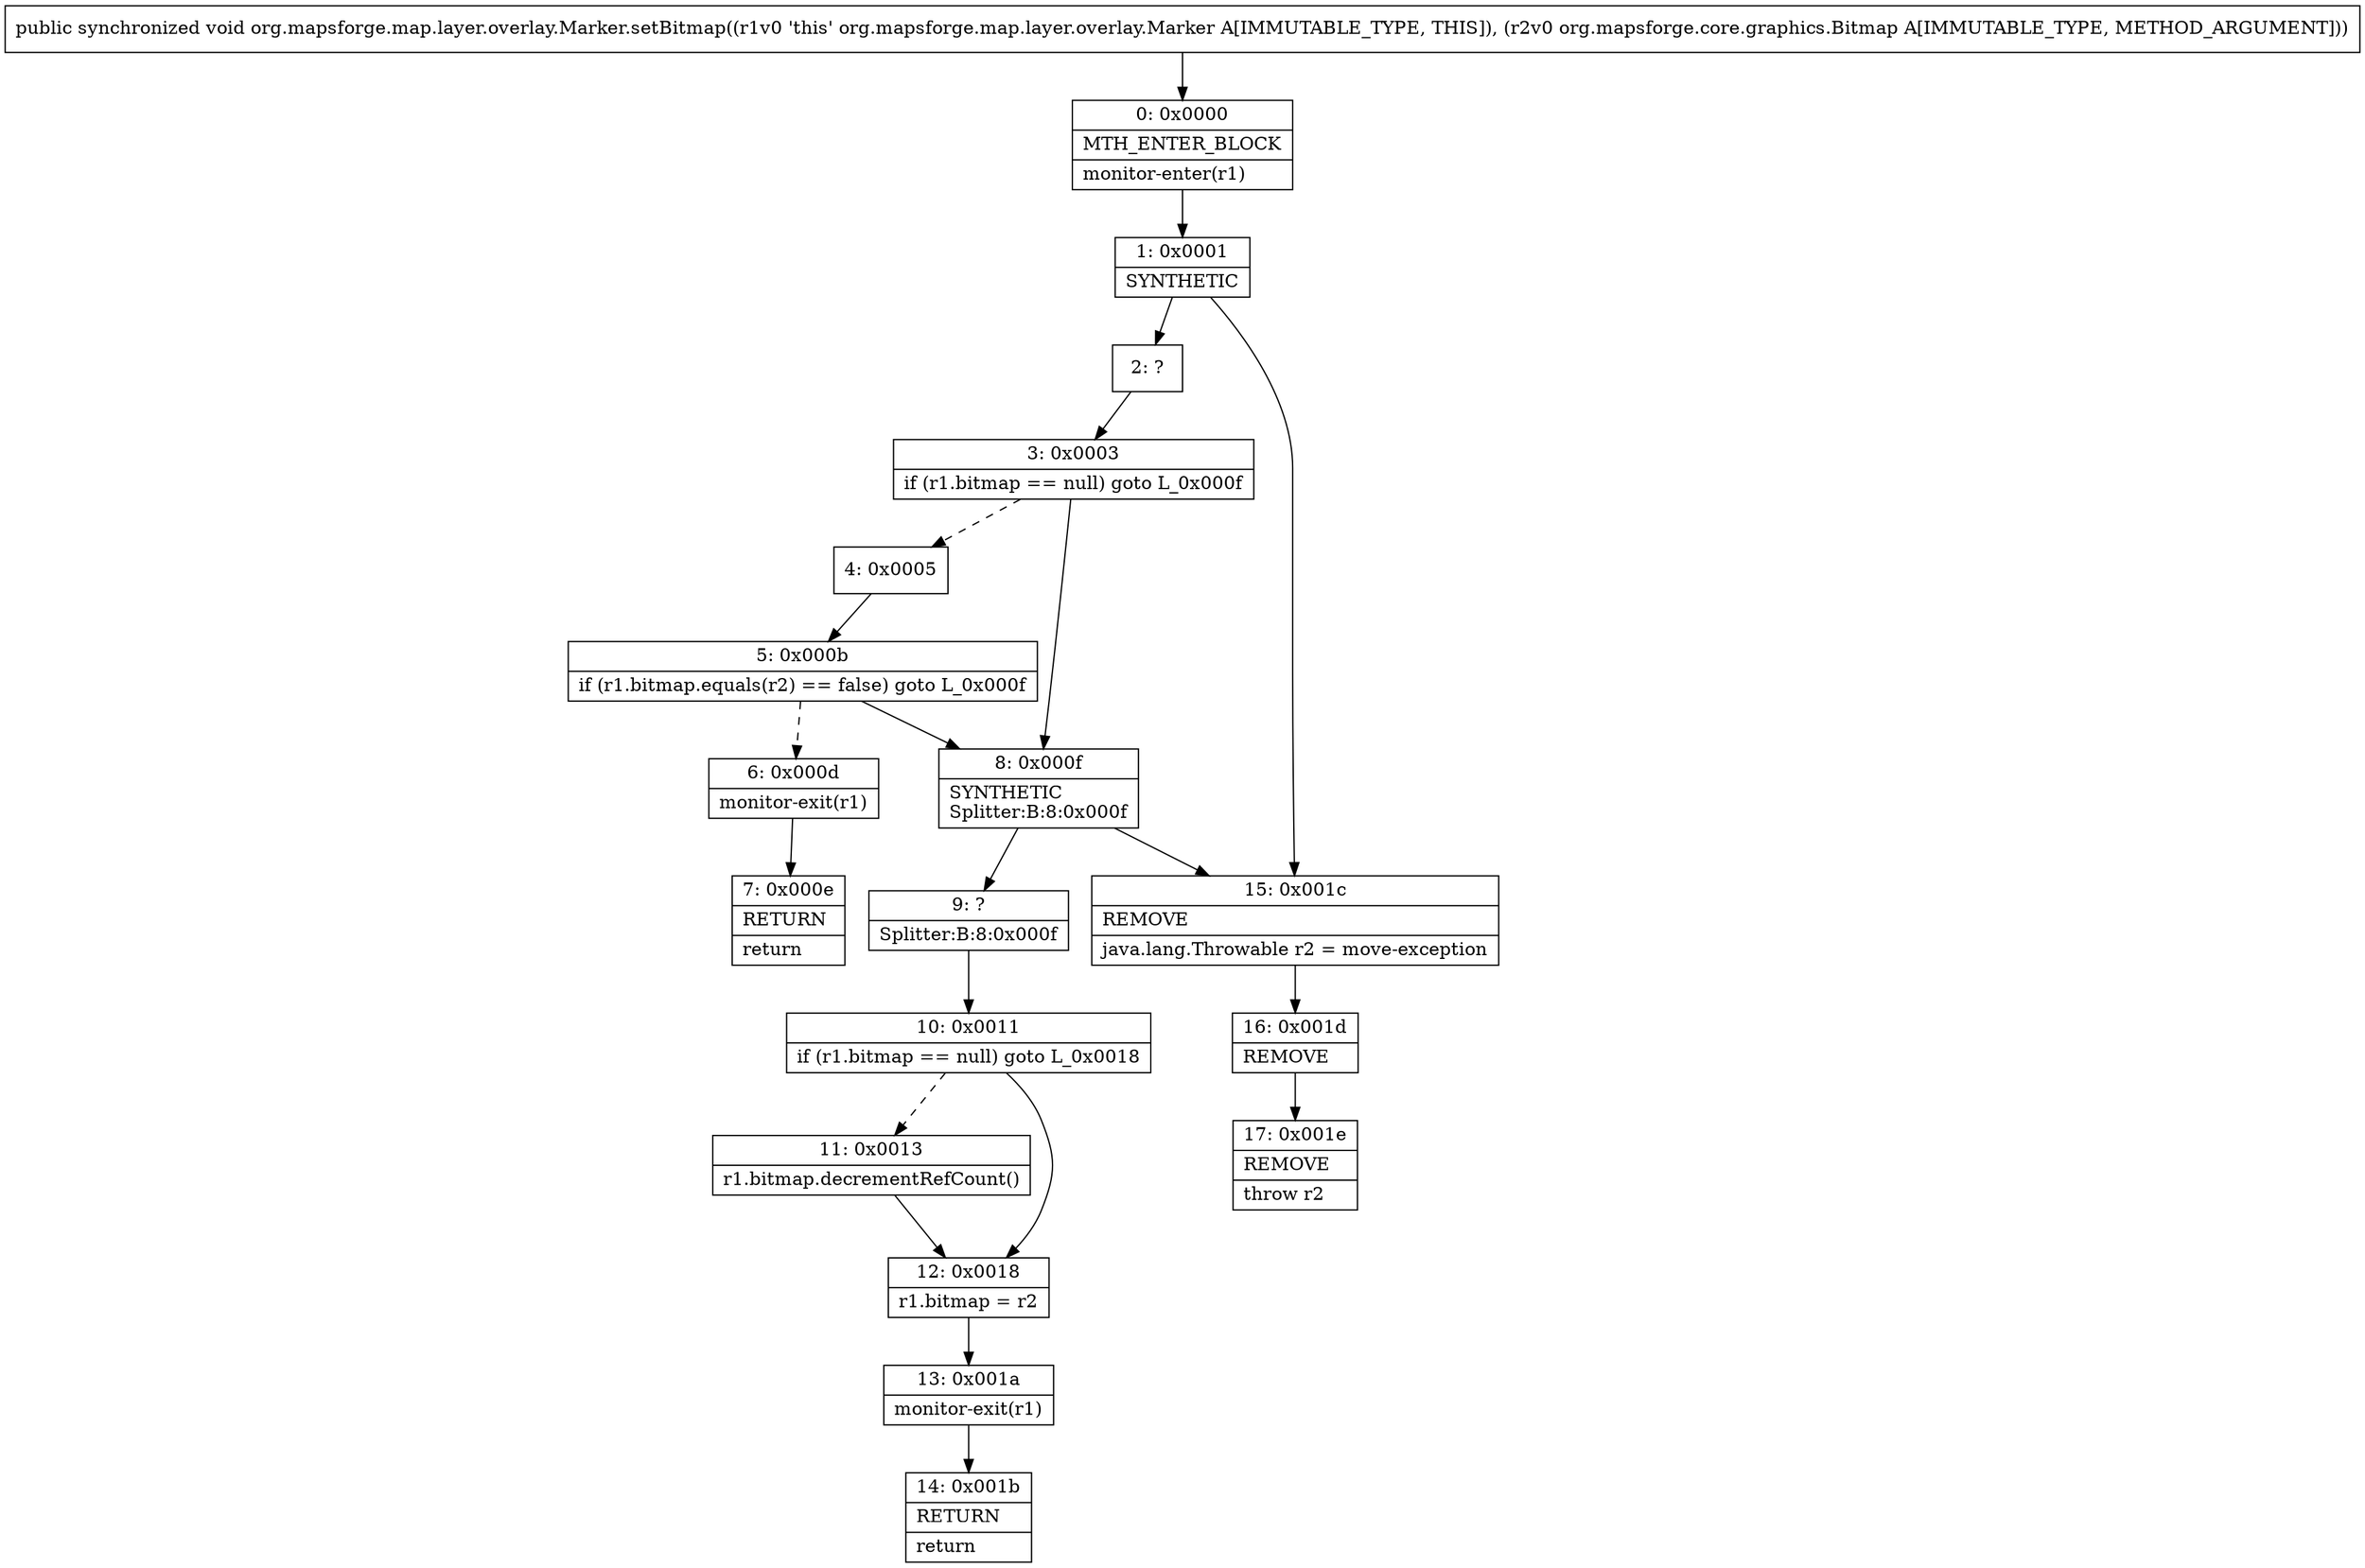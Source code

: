 digraph "CFG fororg.mapsforge.map.layer.overlay.Marker.setBitmap(Lorg\/mapsforge\/core\/graphics\/Bitmap;)V" {
Node_0 [shape=record,label="{0\:\ 0x0000|MTH_ENTER_BLOCK\l|monitor\-enter(r1)\l}"];
Node_1 [shape=record,label="{1\:\ 0x0001|SYNTHETIC\l}"];
Node_2 [shape=record,label="{2\:\ ?}"];
Node_3 [shape=record,label="{3\:\ 0x0003|if (r1.bitmap == null) goto L_0x000f\l}"];
Node_4 [shape=record,label="{4\:\ 0x0005}"];
Node_5 [shape=record,label="{5\:\ 0x000b|if (r1.bitmap.equals(r2) == false) goto L_0x000f\l}"];
Node_6 [shape=record,label="{6\:\ 0x000d|monitor\-exit(r1)\l}"];
Node_7 [shape=record,label="{7\:\ 0x000e|RETURN\l|return\l}"];
Node_8 [shape=record,label="{8\:\ 0x000f|SYNTHETIC\lSplitter:B:8:0x000f\l}"];
Node_9 [shape=record,label="{9\:\ ?|Splitter:B:8:0x000f\l}"];
Node_10 [shape=record,label="{10\:\ 0x0011|if (r1.bitmap == null) goto L_0x0018\l}"];
Node_11 [shape=record,label="{11\:\ 0x0013|r1.bitmap.decrementRefCount()\l}"];
Node_12 [shape=record,label="{12\:\ 0x0018|r1.bitmap = r2\l}"];
Node_13 [shape=record,label="{13\:\ 0x001a|monitor\-exit(r1)\l}"];
Node_14 [shape=record,label="{14\:\ 0x001b|RETURN\l|return\l}"];
Node_15 [shape=record,label="{15\:\ 0x001c|REMOVE\l|java.lang.Throwable r2 = move\-exception\l}"];
Node_16 [shape=record,label="{16\:\ 0x001d|REMOVE\l}"];
Node_17 [shape=record,label="{17\:\ 0x001e|REMOVE\l|throw r2\l}"];
MethodNode[shape=record,label="{public synchronized void org.mapsforge.map.layer.overlay.Marker.setBitmap((r1v0 'this' org.mapsforge.map.layer.overlay.Marker A[IMMUTABLE_TYPE, THIS]), (r2v0 org.mapsforge.core.graphics.Bitmap A[IMMUTABLE_TYPE, METHOD_ARGUMENT])) }"];
MethodNode -> Node_0;
Node_0 -> Node_1;
Node_1 -> Node_2;
Node_1 -> Node_15;
Node_2 -> Node_3;
Node_3 -> Node_4[style=dashed];
Node_3 -> Node_8;
Node_4 -> Node_5;
Node_5 -> Node_6[style=dashed];
Node_5 -> Node_8;
Node_6 -> Node_7;
Node_8 -> Node_9;
Node_8 -> Node_15;
Node_9 -> Node_10;
Node_10 -> Node_11[style=dashed];
Node_10 -> Node_12;
Node_11 -> Node_12;
Node_12 -> Node_13;
Node_13 -> Node_14;
Node_15 -> Node_16;
Node_16 -> Node_17;
}


